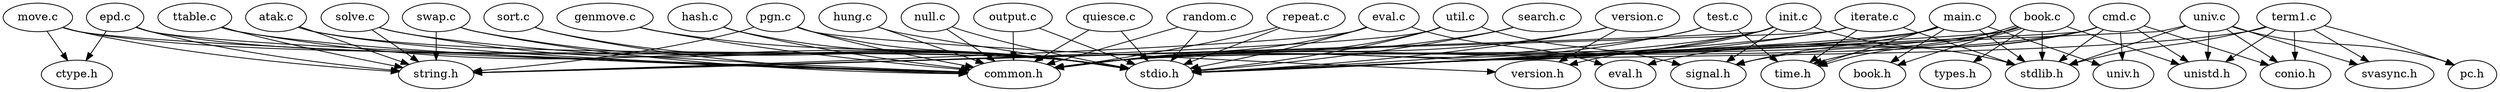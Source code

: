 digraph "source tree" {
"atak.c" -> "stdio.h" [len=5]
"atak.c" -> "string.h" [len=5]
"atak.c" -> "common.h" [len=5]
"book.c" -> "stdio.h" [len=5]
"book.c" -> "stdlib.h" [len=5]
"book.c" -> "types.h" [len=5]
"book.c" -> "time.h" [len=5]
"book.c" -> "time.h" [len=5]
"book.c" -> "common.h" [len=5]
"book.c" -> "book.h" [len=5]
"book.c" -> "unistd.h" [len=5]
"cmd.c" -> "stdio.h" [len=5]
"cmd.c" -> "stdlib.h" [len=5]
"cmd.c" -> "signal.h" [len=5]
"cmd.c" -> "unistd.h" [len=5]
"cmd.c" -> "common.h" [len=5]
"cmd.c" -> "eval.h" [len=5]
"cmd.c" -> "univ.h" [len=5]
"cmd.c" -> "conio.h" [len=5]
"epd.c" -> "stdio.h" [len=5]
"epd.c" -> "string.h" [len=5]
"epd.c" -> "ctype.h" [len=5]
"epd.c" -> "common.h" [len=5]
"eval.c" -> "stdio.h" [len=5]
"eval.c" -> "string.h" [len=5]
"eval.c" -> "common.h" [len=5]
"eval.c" -> "eval.h" [len=5]
"genmove.c" -> "stdio.h" [len=5]
"genmove.c" -> "common.h" [len=5]
"hash.c" -> "stdio.h" [len=5]
"hash.c" -> "common.h" [len=5]
"hung.c" -> "stdio.h" [len=5]
"hung.c" -> "common.h" [len=5]
"init.c" -> "stdio.h" [len=5]
"init.c" -> "stdlib.h" [len=5]
"init.c" -> "string.h" [len=5]
"init.c" -> "signal.h" [len=5]
"init.c" -> "common.h" [len=5]
"init.c" -> "version.h" [len=5]
"iterate.c" -> "stdio.h" [len=5]
"iterate.c" -> "stdlib.h" [len=5]
"iterate.c" -> "string.h" [len=5]
"iterate.c" -> "time.h" [len=5]
"iterate.c" -> "common.h" [len=5]
"main.c" -> "stdio.h" [len=5]
"main.c" -> "stdlib.h" [len=5]
"main.c" -> "common.h" [len=5]
"main.c" -> "book.h" [len=5]
"main.c" -> "time.h" [len=5]
"main.c" -> "univ.h" [len=5]
"main.c" -> "signal.h" [len=5]
"move.c" -> "stdio.h" [len=5]
"move.c" -> "string.h" [len=5]
"move.c" -> "ctype.h" [len=5]
"move.c" -> "common.h" [len=5]
"null.c" -> "stdio.h" [len=5]
"null.c" -> "common.h" [len=5]
"output.c" -> "stdio.h" [len=5]
"output.c" -> "common.h" [len=5]
"pgn.c" -> "stdio.h" [len=5]
"pgn.c" -> "string.h" [len=5]
"pgn.c" -> "common.h" [len=5]
"pgn.c" -> "version.h" [len=5]
"quiesce.c" -> "stdio.h" [len=5]
"quiesce.c" -> "common.h" [len=5]
"random.c" -> "stdio.h" [len=5]
"random.c" -> "common.h" [len=5]
"repeat.c" -> "stdio.h" [len=5]
"repeat.c" -> "common.h" [len=5]
"search.c" -> "stdio.h" [len=5]
"search.c" -> "common.h" [len=5]
"solve.c" -> "stdio.h" [len=5]
"solve.c" -> "string.h" [len=5]
"solve.c" -> "common.h" [len=5]
"sort.c" -> "stdio.h" [len=5]
"sort.c" -> "common.h" [len=5]
"swap.c" -> "stdio.h" [len=5]
"swap.c" -> "string.h" [len=5]
"swap.c" -> "common.h" [len=5]
"term1.c" -> "stdio.h" [len=5]
"term1.c" -> "stdlib.h" [len=5]
"term1.c" -> "pc.h" [len=5]
"term1.c" -> "conio.h" [len=5]
"term1.c" -> "unistd.h" [len=5]
"term1.c" -> "svasync.h" [len=5]
"test.c" -> "stdio.h" [len=5]
"test.c" -> "time.h" [len=5]
"test.c" -> "common.h" [len=5]
"ttable.c" -> "stdio.h" [len=5]
"ttable.c" -> "string.h" [len=5]
"ttable.c" -> "common.h" [len=5]
"univ.c" -> "stdio.h" [len=5]
"univ.c" -> "stdlib.h" [len=5]
"univ.c" -> "pc.h" [len=5]
"univ.c" -> "conio.h" [len=5]
"univ.c" -> "unistd.h" [len=5]
"univ.c" -> "svasync.h" [len=5]
"util.c" -> "stdio.h" [len=5]
"util.c" -> "string.h" [len=5]
"util.c" -> "common.h" [len=5]
"util.c" -> "signal.h" [len=5]
"version.c" -> "stdio.h" [len=5]
"version.c" -> "common.h" [len=5]
"version.c" -> "version.h" [len=5]
}
